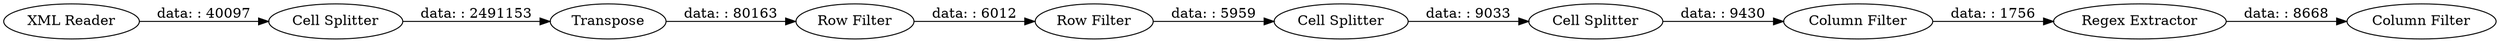 digraph {
	"7978074098987496103_547" [label="Cell Splitter"]
	"7978074098987496103_5" [label="XML Reader"]
	"7978074098987496103_546" [label="Row Filter"]
	"7978074098987496103_549" [label="Column Filter"]
	"7978074098987496103_548" [label="Cell Splitter"]
	"7978074098987496103_551" [label="Regex Extractor"]
	"7978074098987496103_544" [label=Transpose]
	"7978074098987496103_545" [label="Row Filter"]
	"7978074098987496103_552" [label="Column Filter"]
	"7978074098987496103_543" [label="Cell Splitter"]
	"7978074098987496103_543" -> "7978074098987496103_544" [label="data: : 2491153"]
	"7978074098987496103_546" -> "7978074098987496103_547" [label="data: : 5959"]
	"7978074098987496103_548" -> "7978074098987496103_549" [label="data: : 9430"]
	"7978074098987496103_5" -> "7978074098987496103_543" [label="data: : 40097"]
	"7978074098987496103_544" -> "7978074098987496103_545" [label="data: : 80163"]
	"7978074098987496103_547" -> "7978074098987496103_548" [label="data: : 9033"]
	"7978074098987496103_545" -> "7978074098987496103_546" [label="data: : 6012"]
	"7978074098987496103_549" -> "7978074098987496103_551" [label="data: : 1756"]
	"7978074098987496103_551" -> "7978074098987496103_552" [label="data: : 8668"]
	rankdir=LR
}
